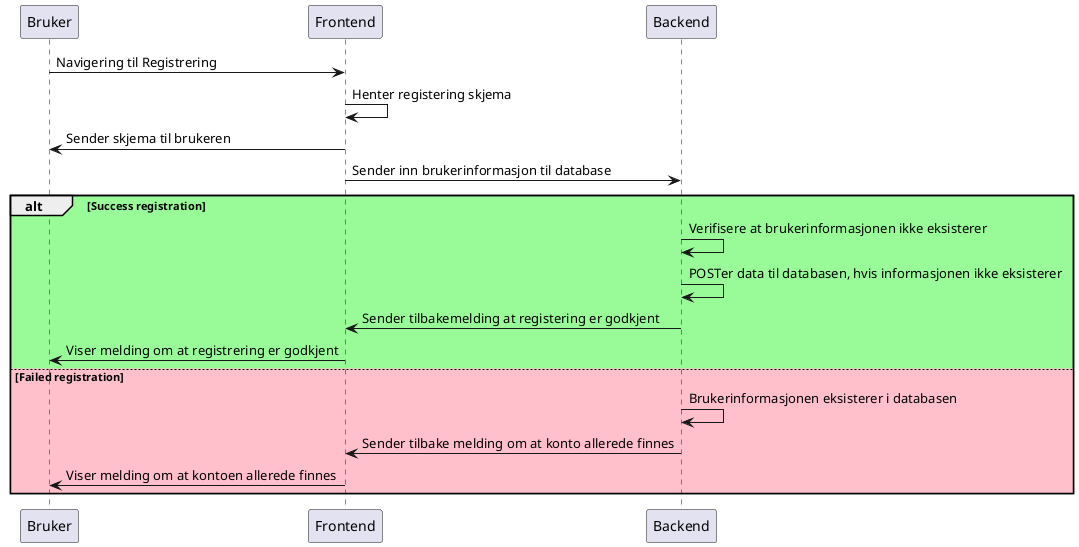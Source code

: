 @startuml
Bruker -> Frontend : Navigering til Registrering
Frontend -> Frontend : Henter registering skjema
Frontend -> Bruker: Sender skjema til brukeren
Frontend -> Backend : Sender inn brukerinformasjon til database
alt #palegreen Success registration
 Backend -> Backend : Verifisere at brukerinformasjonen ikke eksisterer
 Backend -> Backend : POSTer data til databasen, hvis informasjonen ikke eksisterer
 Backend -> Frontend : Sender tilbakemelding at registering er godkjent
 Frontend -> Bruker : Viser melding om at registrering er godkjent
else #pink Failed registration
 Backend -> Backend : Brukerinformasjonen eksisterer i databasen
 Backend -> Frontend : Sender tilbake melding om at konto allerede finnes
 Frontend -> Bruker : Viser melding om at kontoen allerede finnes
end
@enduml